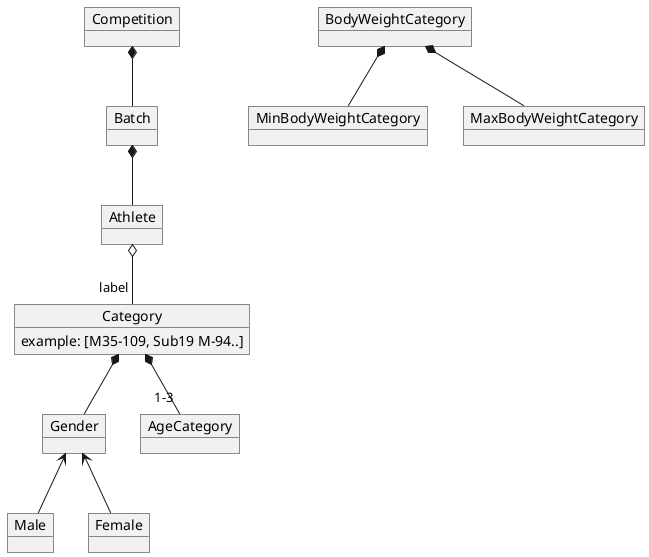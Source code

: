 @startuml
'https://plantuml.com/object-diagram

object Competition
object Batch

object Athlete
object Gender
object Male
object Female


object Category {
  example: [M35-109, Sub19 M-94..]
}

object BodyWeightCategory
object AgeCategory
object MinBodyWeightCategory
object MaxBodyWeightCategory



Competition *-- Batch
Batch *-- Athlete

Gender <-- Male
Gender <-- Female

Category *-- "1-3" AgeCategory
Category *-- Gender
'AgeCategory *-- BodyWeightCategory
BodyWeightCategory *-- MinBodyWeightCategory
BodyWeightCategory *-- MaxBodyWeightCategory


Athlete o-- "label" Category


@enduml
